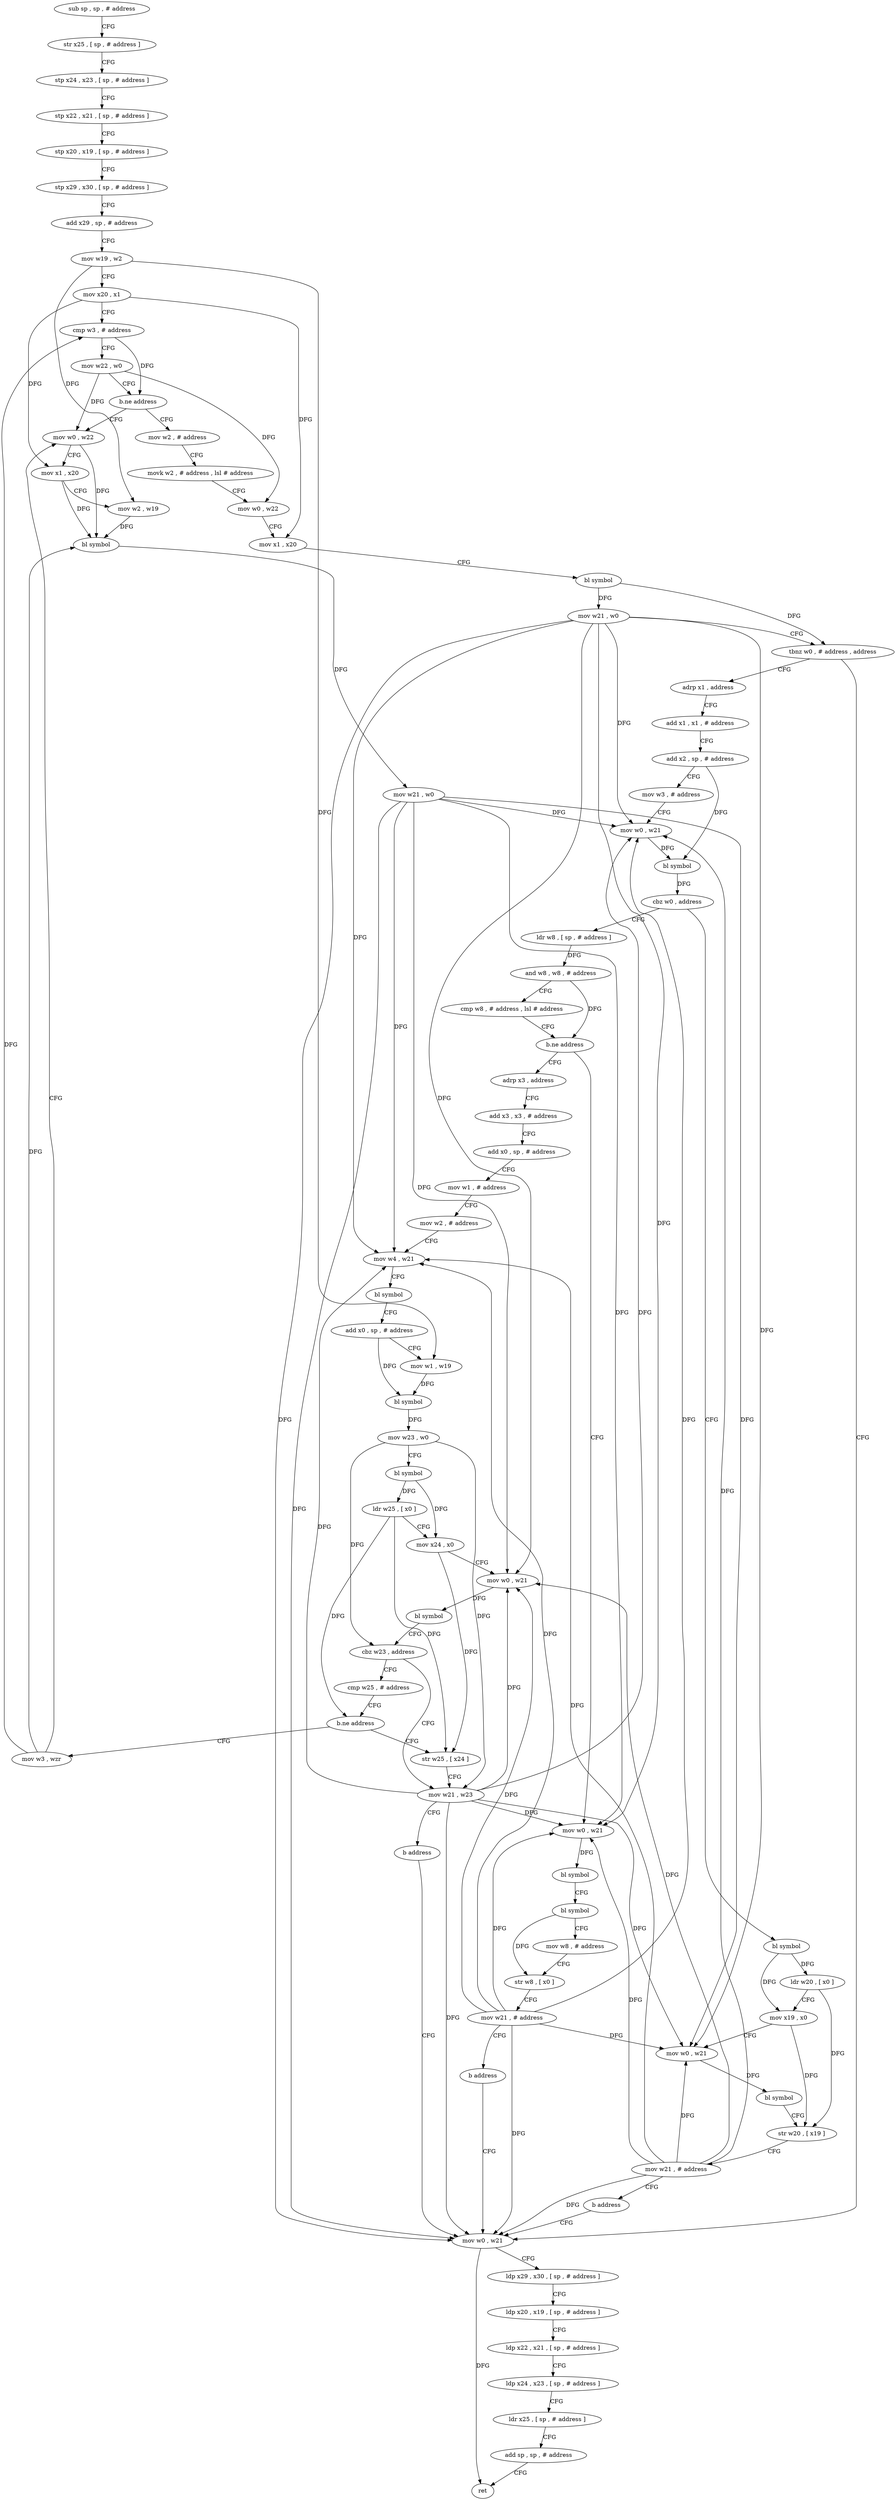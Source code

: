 digraph "func" {
"4234104" [label = "sub sp , sp , # address" ]
"4234108" [label = "str x25 , [ sp , # address ]" ]
"4234112" [label = "stp x24 , x23 , [ sp , # address ]" ]
"4234116" [label = "stp x22 , x21 , [ sp , # address ]" ]
"4234120" [label = "stp x20 , x19 , [ sp , # address ]" ]
"4234124" [label = "stp x29 , x30 , [ sp , # address ]" ]
"4234128" [label = "add x29 , sp , # address" ]
"4234132" [label = "mov w19 , w2" ]
"4234136" [label = "mov x20 , x1" ]
"4234140" [label = "cmp w3 , # address" ]
"4234144" [label = "mov w22 , w0" ]
"4234148" [label = "b.ne address" ]
"4234364" [label = "mov w0 , w22" ]
"4234152" [label = "mov w2 , # address" ]
"4234368" [label = "mov x1 , x20" ]
"4234372" [label = "mov w2 , w19" ]
"4234376" [label = "bl symbol" ]
"4234380" [label = "mov w21 , w0" ]
"4234384" [label = "mov w0 , w21" ]
"4234156" [label = "movk w2 , # address , lsl # address" ]
"4234160" [label = "mov w0 , w22" ]
"4234164" [label = "mov x1 , x20" ]
"4234168" [label = "bl symbol" ]
"4234172" [label = "mov w21 , w0" ]
"4234176" [label = "tbnz w0 , # address , address" ]
"4234180" [label = "adrp x1 , address" ]
"4234388" [label = "ldp x29 , x30 , [ sp , # address ]" ]
"4234392" [label = "ldp x20 , x19 , [ sp , # address ]" ]
"4234396" [label = "ldp x22 , x21 , [ sp , # address ]" ]
"4234400" [label = "ldp x24 , x23 , [ sp , # address ]" ]
"4234404" [label = "ldr x25 , [ sp , # address ]" ]
"4234408" [label = "add sp , sp , # address" ]
"4234412" [label = "ret" ]
"4234184" [label = "add x1 , x1 , # address" ]
"4234188" [label = "add x2 , sp , # address" ]
"4234192" [label = "mov w3 , # address" ]
"4234196" [label = "mov w0 , w21" ]
"4234200" [label = "bl symbol" ]
"4234204" [label = "cbz w0 , address" ]
"4234240" [label = "ldr w8 , [ sp , # address ]" ]
"4234208" [label = "bl symbol" ]
"4234244" [label = "and w8 , w8 , # address" ]
"4234248" [label = "cmp w8 , # address , lsl # address" ]
"4234252" [label = "b.ne address" ]
"4234284" [label = "adrp x3 , address" ]
"4234256" [label = "mov w0 , w21" ]
"4234212" [label = "ldr w20 , [ x0 ]" ]
"4234216" [label = "mov x19 , x0" ]
"4234220" [label = "mov w0 , w21" ]
"4234224" [label = "bl symbol" ]
"4234228" [label = "str w20 , [ x19 ]" ]
"4234232" [label = "mov w21 , # address" ]
"4234236" [label = "b address" ]
"4234288" [label = "add x3 , x3 , # address" ]
"4234292" [label = "add x0 , sp , # address" ]
"4234296" [label = "mov w1 , # address" ]
"4234300" [label = "mov w2 , # address" ]
"4234304" [label = "mov w4 , w21" ]
"4234308" [label = "bl symbol" ]
"4234312" [label = "add x0 , sp , # address" ]
"4234316" [label = "mov w1 , w19" ]
"4234320" [label = "bl symbol" ]
"4234324" [label = "mov w23 , w0" ]
"4234328" [label = "bl symbol" ]
"4234332" [label = "ldr w25 , [ x0 ]" ]
"4234336" [label = "mov x24 , x0" ]
"4234340" [label = "mov w0 , w21" ]
"4234344" [label = "bl symbol" ]
"4234348" [label = "cbz w23 , address" ]
"4234420" [label = "mov w21 , w23" ]
"4234352" [label = "cmp w25 , # address" ]
"4234260" [label = "bl symbol" ]
"4234264" [label = "bl symbol" ]
"4234268" [label = "mov w8 , # address" ]
"4234272" [label = "str w8 , [ x0 ]" ]
"4234276" [label = "mov w21 , # address" ]
"4234280" [label = "b address" ]
"4234424" [label = "b address" ]
"4234356" [label = "b.ne address" ]
"4234416" [label = "str w25 , [ x24 ]" ]
"4234360" [label = "mov w3 , wzr" ]
"4234104" -> "4234108" [ label = "CFG" ]
"4234108" -> "4234112" [ label = "CFG" ]
"4234112" -> "4234116" [ label = "CFG" ]
"4234116" -> "4234120" [ label = "CFG" ]
"4234120" -> "4234124" [ label = "CFG" ]
"4234124" -> "4234128" [ label = "CFG" ]
"4234128" -> "4234132" [ label = "CFG" ]
"4234132" -> "4234136" [ label = "CFG" ]
"4234132" -> "4234372" [ label = "DFG" ]
"4234132" -> "4234316" [ label = "DFG" ]
"4234136" -> "4234140" [ label = "CFG" ]
"4234136" -> "4234368" [ label = "DFG" ]
"4234136" -> "4234164" [ label = "DFG" ]
"4234140" -> "4234144" [ label = "CFG" ]
"4234140" -> "4234148" [ label = "DFG" ]
"4234144" -> "4234148" [ label = "CFG" ]
"4234144" -> "4234364" [ label = "DFG" ]
"4234144" -> "4234160" [ label = "DFG" ]
"4234148" -> "4234364" [ label = "CFG" ]
"4234148" -> "4234152" [ label = "CFG" ]
"4234364" -> "4234368" [ label = "CFG" ]
"4234364" -> "4234376" [ label = "DFG" ]
"4234152" -> "4234156" [ label = "CFG" ]
"4234368" -> "4234372" [ label = "CFG" ]
"4234368" -> "4234376" [ label = "DFG" ]
"4234372" -> "4234376" [ label = "DFG" ]
"4234376" -> "4234380" [ label = "DFG" ]
"4234380" -> "4234384" [ label = "DFG" ]
"4234380" -> "4234196" [ label = "DFG" ]
"4234380" -> "4234220" [ label = "DFG" ]
"4234380" -> "4234304" [ label = "DFG" ]
"4234380" -> "4234340" [ label = "DFG" ]
"4234380" -> "4234256" [ label = "DFG" ]
"4234384" -> "4234388" [ label = "CFG" ]
"4234384" -> "4234412" [ label = "DFG" ]
"4234156" -> "4234160" [ label = "CFG" ]
"4234160" -> "4234164" [ label = "CFG" ]
"4234164" -> "4234168" [ label = "CFG" ]
"4234168" -> "4234172" [ label = "DFG" ]
"4234168" -> "4234176" [ label = "DFG" ]
"4234172" -> "4234176" [ label = "CFG" ]
"4234172" -> "4234384" [ label = "DFG" ]
"4234172" -> "4234196" [ label = "DFG" ]
"4234172" -> "4234220" [ label = "DFG" ]
"4234172" -> "4234304" [ label = "DFG" ]
"4234172" -> "4234340" [ label = "DFG" ]
"4234172" -> "4234256" [ label = "DFG" ]
"4234176" -> "4234384" [ label = "CFG" ]
"4234176" -> "4234180" [ label = "CFG" ]
"4234180" -> "4234184" [ label = "CFG" ]
"4234388" -> "4234392" [ label = "CFG" ]
"4234392" -> "4234396" [ label = "CFG" ]
"4234396" -> "4234400" [ label = "CFG" ]
"4234400" -> "4234404" [ label = "CFG" ]
"4234404" -> "4234408" [ label = "CFG" ]
"4234408" -> "4234412" [ label = "CFG" ]
"4234184" -> "4234188" [ label = "CFG" ]
"4234188" -> "4234192" [ label = "CFG" ]
"4234188" -> "4234200" [ label = "DFG" ]
"4234192" -> "4234196" [ label = "CFG" ]
"4234196" -> "4234200" [ label = "DFG" ]
"4234200" -> "4234204" [ label = "DFG" ]
"4234204" -> "4234240" [ label = "CFG" ]
"4234204" -> "4234208" [ label = "CFG" ]
"4234240" -> "4234244" [ label = "DFG" ]
"4234208" -> "4234212" [ label = "DFG" ]
"4234208" -> "4234216" [ label = "DFG" ]
"4234244" -> "4234248" [ label = "CFG" ]
"4234244" -> "4234252" [ label = "DFG" ]
"4234248" -> "4234252" [ label = "CFG" ]
"4234252" -> "4234284" [ label = "CFG" ]
"4234252" -> "4234256" [ label = "CFG" ]
"4234284" -> "4234288" [ label = "CFG" ]
"4234256" -> "4234260" [ label = "DFG" ]
"4234212" -> "4234216" [ label = "CFG" ]
"4234212" -> "4234228" [ label = "DFG" ]
"4234216" -> "4234220" [ label = "CFG" ]
"4234216" -> "4234228" [ label = "DFG" ]
"4234220" -> "4234224" [ label = "DFG" ]
"4234224" -> "4234228" [ label = "CFG" ]
"4234228" -> "4234232" [ label = "CFG" ]
"4234232" -> "4234236" [ label = "CFG" ]
"4234232" -> "4234384" [ label = "DFG" ]
"4234232" -> "4234196" [ label = "DFG" ]
"4234232" -> "4234220" [ label = "DFG" ]
"4234232" -> "4234304" [ label = "DFG" ]
"4234232" -> "4234340" [ label = "DFG" ]
"4234232" -> "4234256" [ label = "DFG" ]
"4234236" -> "4234384" [ label = "CFG" ]
"4234288" -> "4234292" [ label = "CFG" ]
"4234292" -> "4234296" [ label = "CFG" ]
"4234296" -> "4234300" [ label = "CFG" ]
"4234300" -> "4234304" [ label = "CFG" ]
"4234304" -> "4234308" [ label = "CFG" ]
"4234308" -> "4234312" [ label = "CFG" ]
"4234312" -> "4234316" [ label = "CFG" ]
"4234312" -> "4234320" [ label = "DFG" ]
"4234316" -> "4234320" [ label = "DFG" ]
"4234320" -> "4234324" [ label = "DFG" ]
"4234324" -> "4234328" [ label = "CFG" ]
"4234324" -> "4234348" [ label = "DFG" ]
"4234324" -> "4234420" [ label = "DFG" ]
"4234328" -> "4234332" [ label = "DFG" ]
"4234328" -> "4234336" [ label = "DFG" ]
"4234332" -> "4234336" [ label = "CFG" ]
"4234332" -> "4234356" [ label = "DFG" ]
"4234332" -> "4234416" [ label = "DFG" ]
"4234336" -> "4234340" [ label = "CFG" ]
"4234336" -> "4234416" [ label = "DFG" ]
"4234340" -> "4234344" [ label = "DFG" ]
"4234344" -> "4234348" [ label = "CFG" ]
"4234348" -> "4234420" [ label = "CFG" ]
"4234348" -> "4234352" [ label = "CFG" ]
"4234420" -> "4234424" [ label = "CFG" ]
"4234420" -> "4234384" [ label = "DFG" ]
"4234420" -> "4234196" [ label = "DFG" ]
"4234420" -> "4234220" [ label = "DFG" ]
"4234420" -> "4234304" [ label = "DFG" ]
"4234420" -> "4234340" [ label = "DFG" ]
"4234420" -> "4234256" [ label = "DFG" ]
"4234352" -> "4234356" [ label = "CFG" ]
"4234260" -> "4234264" [ label = "CFG" ]
"4234264" -> "4234268" [ label = "CFG" ]
"4234264" -> "4234272" [ label = "DFG" ]
"4234268" -> "4234272" [ label = "CFG" ]
"4234272" -> "4234276" [ label = "CFG" ]
"4234276" -> "4234280" [ label = "CFG" ]
"4234276" -> "4234384" [ label = "DFG" ]
"4234276" -> "4234196" [ label = "DFG" ]
"4234276" -> "4234220" [ label = "DFG" ]
"4234276" -> "4234304" [ label = "DFG" ]
"4234276" -> "4234340" [ label = "DFG" ]
"4234276" -> "4234256" [ label = "DFG" ]
"4234280" -> "4234384" [ label = "CFG" ]
"4234424" -> "4234384" [ label = "CFG" ]
"4234356" -> "4234416" [ label = "CFG" ]
"4234356" -> "4234360" [ label = "CFG" ]
"4234416" -> "4234420" [ label = "CFG" ]
"4234360" -> "4234364" [ label = "CFG" ]
"4234360" -> "4234140" [ label = "DFG" ]
"4234360" -> "4234376" [ label = "DFG" ]
}
